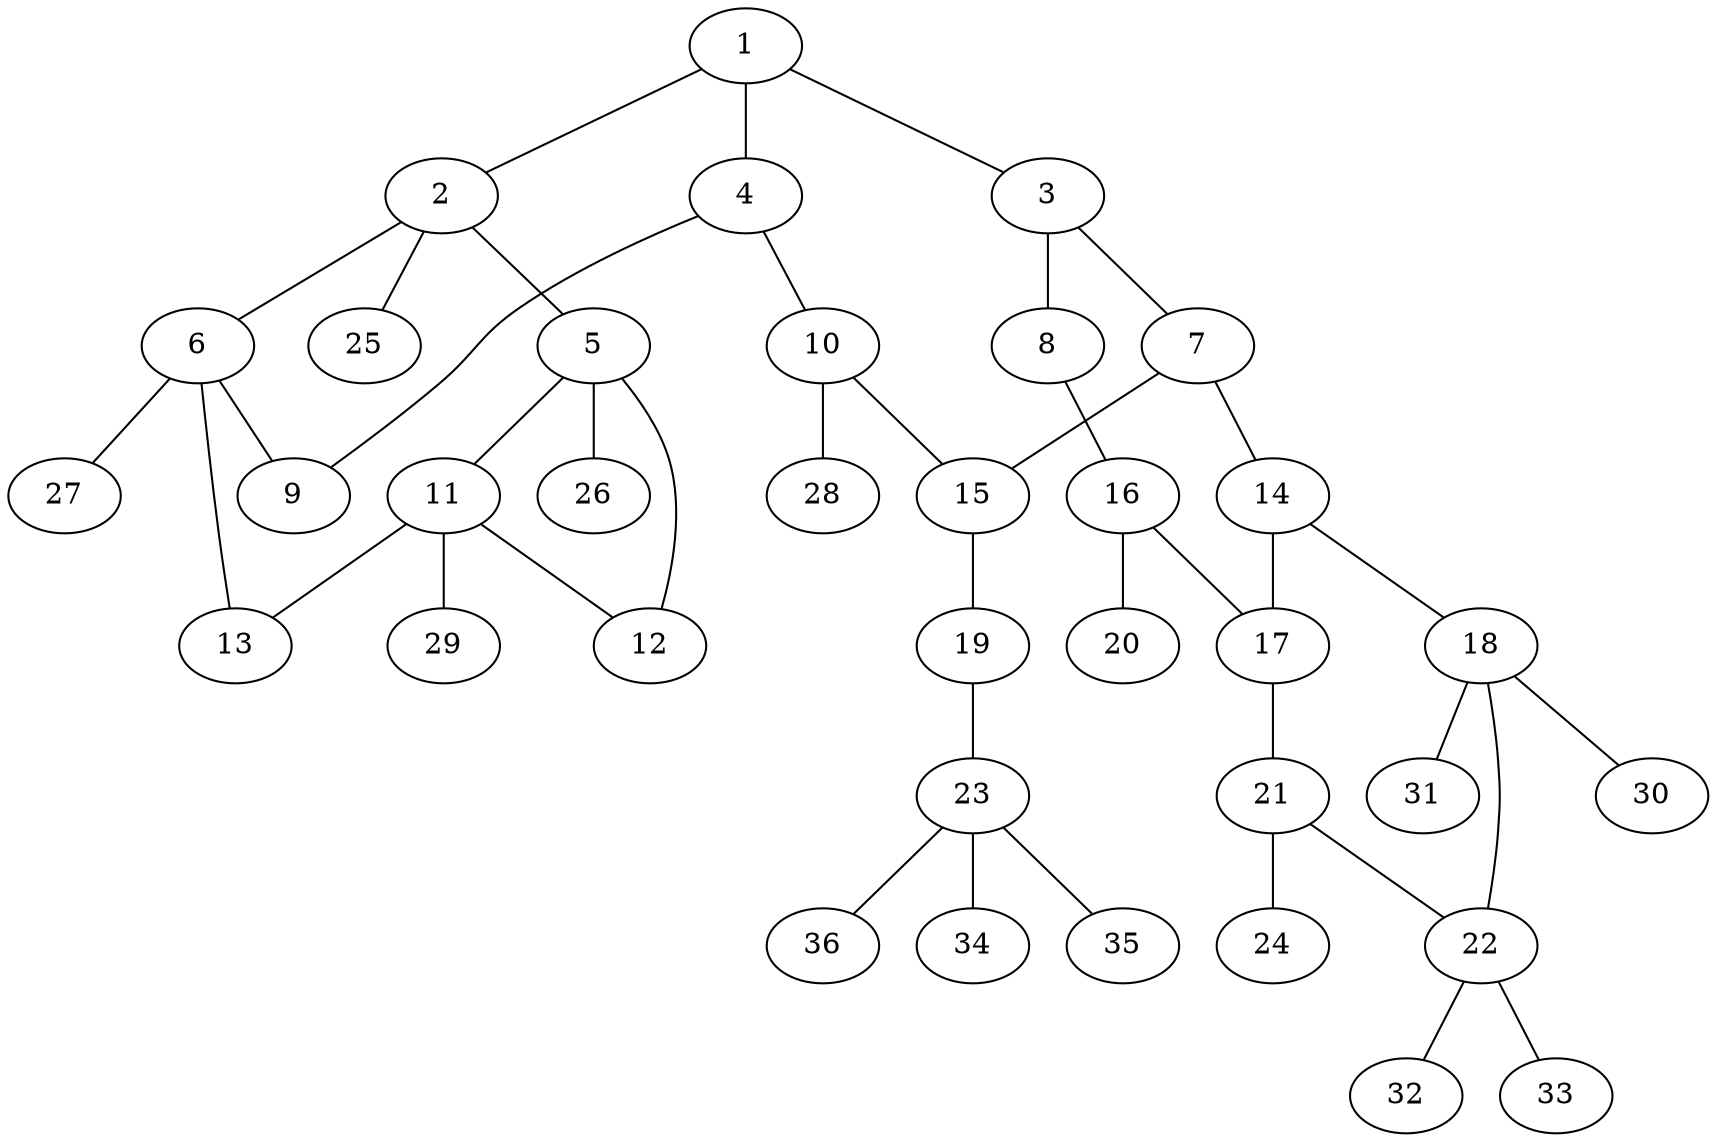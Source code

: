 graph molecule_2207 {
	1	 [chem=C];
	2	 [chem=C];
	1 -- 2	 [valence=1];
	3	 [chem=C];
	1 -- 3	 [valence=2];
	4	 [chem=C];
	1 -- 4	 [valence=1];
	5	 [chem=C];
	2 -- 5	 [valence=1];
	6	 [chem=C];
	2 -- 6	 [valence=1];
	25	 [chem=H];
	2 -- 25	 [valence=1];
	7	 [chem=C];
	3 -- 7	 [valence=1];
	8	 [chem=O];
	3 -- 8	 [valence=1];
	9	 [chem=O];
	4 -- 9	 [valence=1];
	10	 [chem=C];
	4 -- 10	 [valence=2];
	11	 [chem=C];
	5 -- 11	 [valence=1];
	12	 [chem=O];
	5 -- 12	 [valence=1];
	26	 [chem=H];
	5 -- 26	 [valence=1];
	6 -- 9	 [valence=1];
	13	 [chem=O];
	6 -- 13	 [valence=1];
	27	 [chem=H];
	6 -- 27	 [valence=1];
	14	 [chem=C];
	7 -- 14	 [valence=1];
	15	 [chem=C];
	7 -- 15	 [valence=2];
	16	 [chem=C];
	8 -- 16	 [valence=1];
	10 -- 15	 [valence=1];
	28	 [chem=H];
	10 -- 28	 [valence=1];
	11 -- 12	 [valence=1];
	11 -- 13	 [valence=1];
	29	 [chem=H];
	11 -- 29	 [valence=1];
	17	 [chem=C];
	14 -- 17	 [valence=2];
	18	 [chem=C];
	14 -- 18	 [valence=1];
	19	 [chem=O];
	15 -- 19	 [valence=1];
	16 -- 17	 [valence=1];
	20	 [chem=O];
	16 -- 20	 [valence=2];
	21	 [chem=C];
	17 -- 21	 [valence=1];
	22	 [chem=C];
	18 -- 22	 [valence=1];
	30	 [chem=H];
	18 -- 30	 [valence=1];
	31	 [chem=H];
	18 -- 31	 [valence=1];
	23	 [chem=C];
	19 -- 23	 [valence=1];
	21 -- 22	 [valence=1];
	24	 [chem=O];
	21 -- 24	 [valence=2];
	32	 [chem=H];
	22 -- 32	 [valence=1];
	33	 [chem=H];
	22 -- 33	 [valence=1];
	34	 [chem=H];
	23 -- 34	 [valence=1];
	35	 [chem=H];
	23 -- 35	 [valence=1];
	36	 [chem=H];
	23 -- 36	 [valence=1];
}
